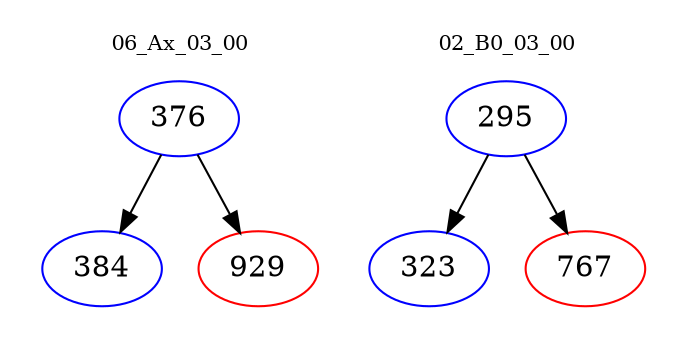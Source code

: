 digraph{
subgraph cluster_0 {
color = white
label = "06_Ax_03_00";
fontsize=10;
T0_376 [label="376", color="blue"]
T0_376 -> T0_384 [color="black"]
T0_384 [label="384", color="blue"]
T0_376 -> T0_929 [color="black"]
T0_929 [label="929", color="red"]
}
subgraph cluster_1 {
color = white
label = "02_B0_03_00";
fontsize=10;
T1_295 [label="295", color="blue"]
T1_295 -> T1_323 [color="black"]
T1_323 [label="323", color="blue"]
T1_295 -> T1_767 [color="black"]
T1_767 [label="767", color="red"]
}
}
